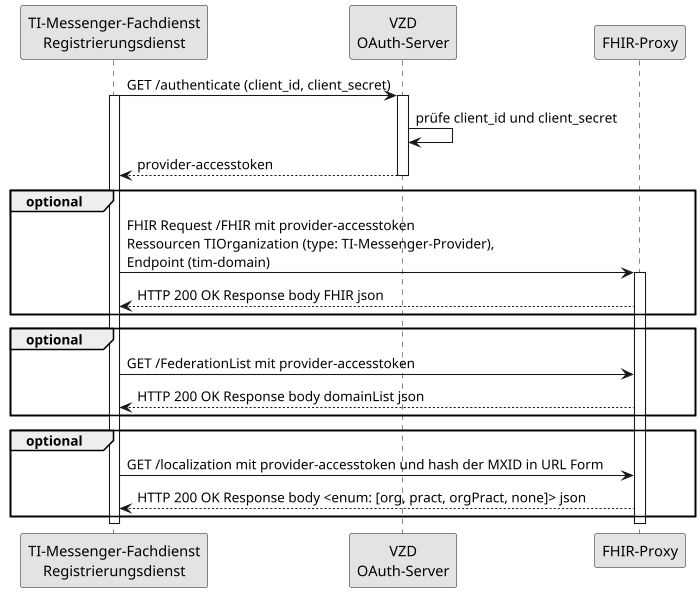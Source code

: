 @startuml I_VZD_TIM_Provider_Services
skinparam dpi 100
skinparam WrapWidth 200
skinparam monochrome true

participant rd as "TI-Messenger-Fachdienst\nRegistrierungsdienst"
participant oa as "VZD\nOAuth-Server"
participant fp as "FHIR-Proxy"

rd -> oa: GET /authenticate (client_id, client_secret)
activate rd
activate oa
oa -> oa: prüfe client_id und client_secret
oa --> rd: provider-accesstoken
deactivate oa
group optional
rd -> fp: FHIR Request /FHIR mit provider-accesstoken\nRessourcen TIOrganization (type: TI-Messenger-Provider),\nEndpoint (tim-domain)
activate fp
fp --> rd: HTTP 200 OK Response body FHIR json
end
group optional
rd -> fp: GET /FederationList mit provider-accesstoken
fp --> rd: HTTP 200 OK Response body domainList json
end
group optional
rd -> fp: GET /localization mit provider-accesstoken und hash der MXID in URL Form
fp --> rd: HTTP 200 OK Response body <enum: [org, pract, orgPract, none]> json
end

deactivate fp
deactivate rd
@enduml

